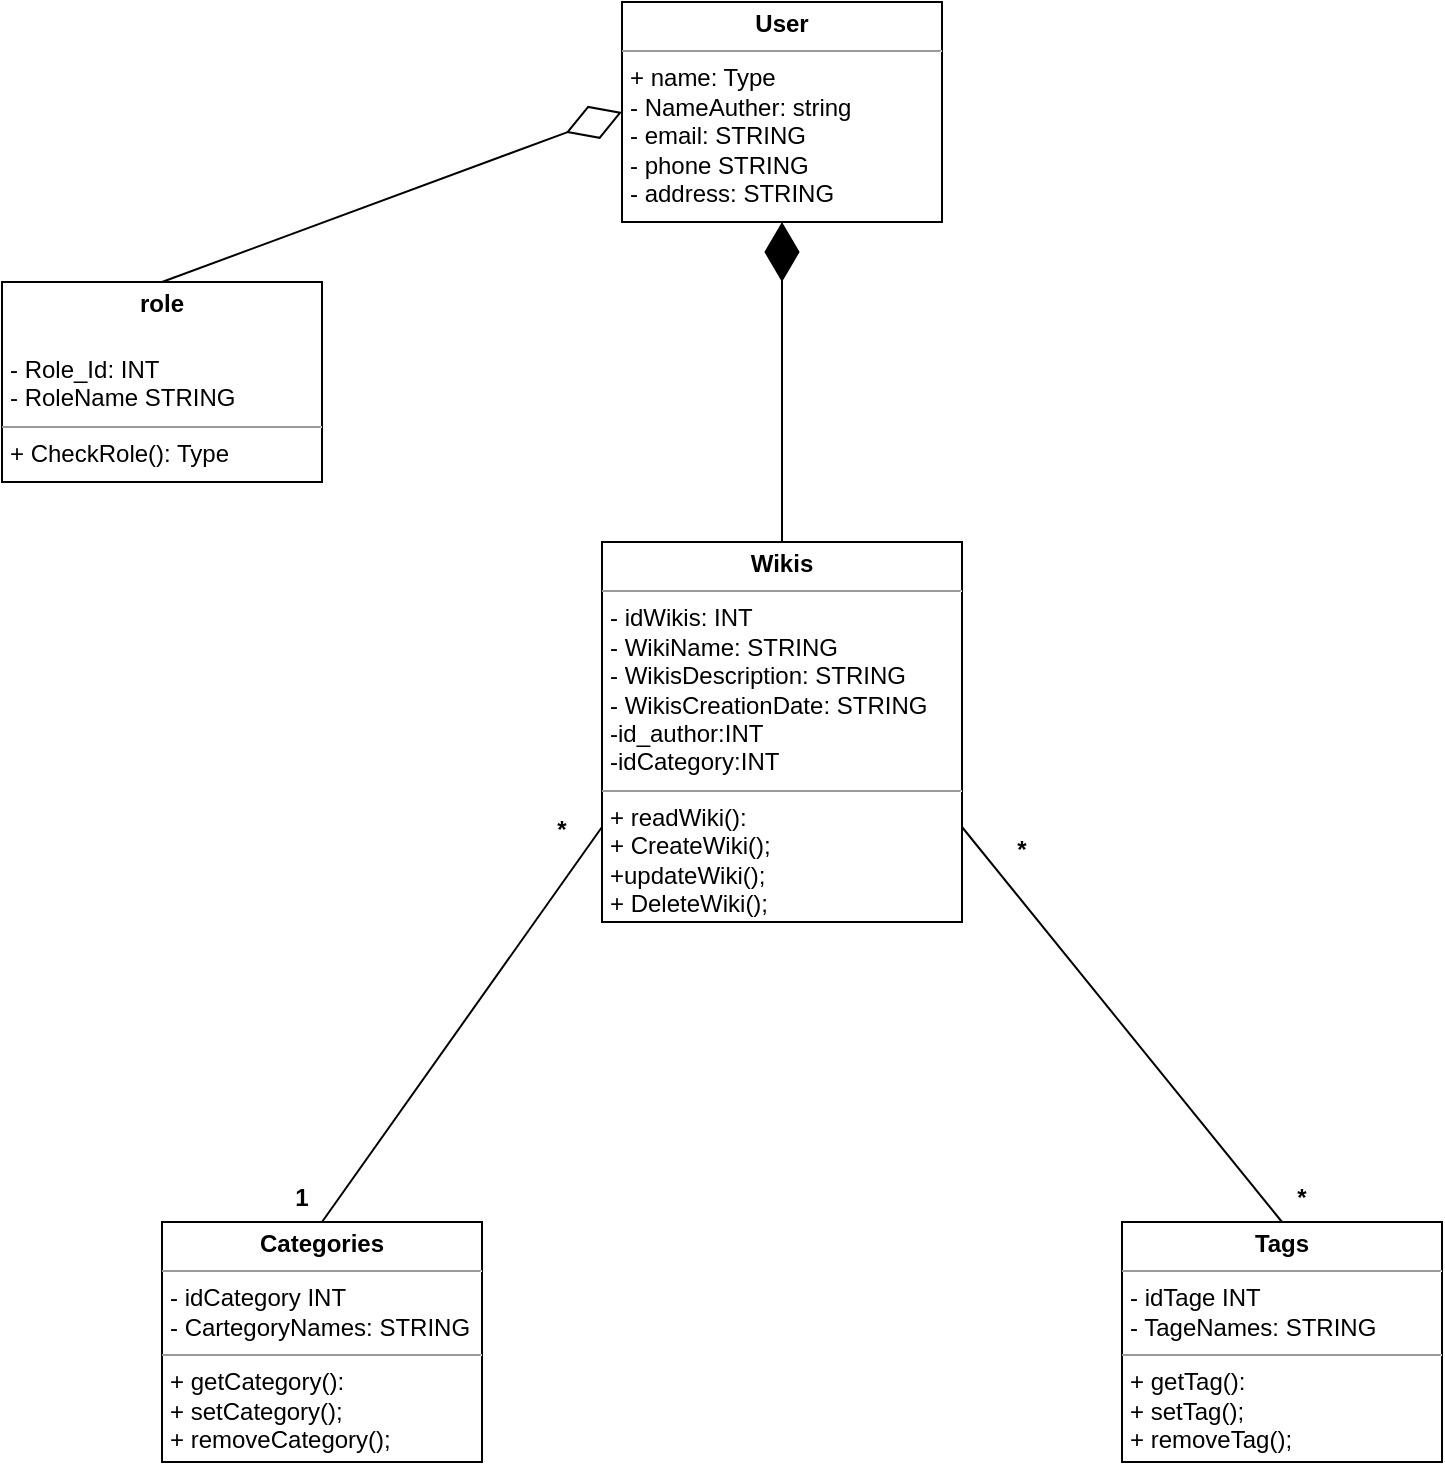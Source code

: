 <mxfile>
    <diagram id="SlpoGTQaPwdz3aG6a4Iv" name="Page-1">
        <mxGraphModel dx="1913" dy="1371" grid="1" gridSize="10" guides="1" tooltips="1" connect="1" arrows="1" fold="1" page="0" pageScale="1" pageWidth="850" pageHeight="1100" math="0" shadow="0">
            <root>
                <mxCell id="0"/>
                <mxCell id="1" parent="0"/>
                <mxCell id="2" value="&lt;p style=&quot;margin:0px;margin-top:4px;text-align:center;&quot;&gt;&lt;b&gt;Tags&lt;/b&gt;&lt;/p&gt;&lt;hr size=&quot;1&quot;&gt;&lt;p style=&quot;margin:0px;margin-left:4px;&quot;&gt;- idTage INT&lt;/p&gt;&lt;p style=&quot;margin:0px;margin-left:4px;&quot;&gt;- TageNames: STRING&lt;/p&gt;&lt;hr size=&quot;1&quot;&gt;&lt;p style=&quot;margin:0px;margin-left:4px;&quot;&gt;+ getTag():&lt;/p&gt;&lt;p style=&quot;margin:0px;margin-left:4px;&quot;&gt;+ setTag();&lt;/p&gt;&lt;p style=&quot;margin:0px;margin-left:4px;&quot;&gt;+ removeTag();&lt;/p&gt;" style="verticalAlign=top;align=left;overflow=fill;fontSize=12;fontFamily=Helvetica;html=1;" parent="1" vertex="1">
                    <mxGeometry x="630" y="440" width="160" height="120" as="geometry"/>
                </mxCell>
                <mxCell id="4" style="edgeStyle=none;html=1;exitX=0.5;exitY=0;exitDx=0;exitDy=0;endArrow=none;endFill=0;entryX=0;entryY=0.75;entryDx=0;entryDy=0;" parent="1" source="3" target="5" edge="1">
                    <mxGeometry relative="1" as="geometry">
                        <mxPoint x="340" y="290" as="targetPoint"/>
                    </mxGeometry>
                </mxCell>
                <mxCell id="3" value="&lt;p style=&quot;margin:0px;margin-top:4px;text-align:center;&quot;&gt;&lt;b&gt;Categories&lt;/b&gt;&lt;/p&gt;&lt;hr size=&quot;1&quot;&gt;&lt;p style=&quot;margin:0px;margin-left:4px;&quot;&gt;- idCategory INT&lt;/p&gt;&lt;p style=&quot;margin:0px;margin-left:4px;&quot;&gt;- CartegoryNames: STRING&lt;/p&gt;&lt;hr size=&quot;1&quot;&gt;&lt;p style=&quot;margin:0px;margin-left:4px;&quot;&gt;+ getCategory():&lt;/p&gt;&lt;p style=&quot;margin:0px;margin-left:4px;&quot;&gt;+ setCategory();&lt;/p&gt;&lt;p style=&quot;margin:0px;margin-left:4px;&quot;&gt;+ removeCategory();&lt;/p&gt;" style="verticalAlign=top;align=left;overflow=fill;fontSize=12;fontFamily=Helvetica;html=1;" parent="1" vertex="1">
                    <mxGeometry x="150" y="440" width="160" height="120" as="geometry"/>
                </mxCell>
                <mxCell id="6" style="edgeStyle=none;html=1;exitX=1;exitY=0.75;exitDx=0;exitDy=0;entryX=0.5;entryY=0;entryDx=0;entryDy=0;endArrow=none;endFill=0;" parent="1" source="5" target="2" edge="1">
                    <mxGeometry relative="1" as="geometry"/>
                </mxCell>
                <mxCell id="7" style="edgeStyle=none;html=1;exitX=0.5;exitY=0;exitDx=0;exitDy=0;endArrow=diamondThin;endFill=1;startArrow=none;startFill=0;strokeWidth=1;endSize=27;" parent="1" source="5" target="10" edge="1">
                    <mxGeometry relative="1" as="geometry">
                        <mxPoint x="460" y="70" as="targetPoint"/>
                    </mxGeometry>
                </mxCell>
                <mxCell id="5" value="&lt;p style=&quot;margin:0px;margin-top:4px;text-align:center;&quot;&gt;&lt;b&gt;Wikis&lt;/b&gt;&lt;/p&gt;&lt;hr size=&quot;1&quot;&gt;&lt;p style=&quot;margin:0px;margin-left:4px;&quot;&gt;- idWikis: INT&lt;/p&gt;&lt;p style=&quot;margin:0px;margin-left:4px;&quot;&gt;- WikiName: STRING&lt;/p&gt;&lt;p style=&quot;margin:0px;margin-left:4px;&quot;&gt;- WikisDescription: STRING&lt;/p&gt;&lt;p style=&quot;margin:0px;margin-left:4px;&quot;&gt;- WikisCreationDate: STRING&lt;/p&gt;&lt;p style=&quot;margin:0px;margin-left:4px;&quot;&gt;-id_author:INT&lt;/p&gt;&lt;p style=&quot;margin:0px;margin-left:4px;&quot;&gt;-idCategory:INT&lt;/p&gt;&lt;hr size=&quot;1&quot;&gt;&lt;p style=&quot;margin:0px;margin-left:4px;&quot;&gt;+ readWiki():&lt;/p&gt;&lt;p style=&quot;margin:0px;margin-left:4px;&quot;&gt;+ CreateWiki();&lt;/p&gt;&lt;p style=&quot;margin:0px;margin-left:4px;&quot;&gt;+updateWiki();&lt;/p&gt;&lt;p style=&quot;margin:0px;margin-left:4px;&quot;&gt;+ DeleteWiki();&lt;/p&gt;" style="verticalAlign=top;align=left;overflow=fill;fontSize=12;fontFamily=Helvetica;html=1;" parent="1" vertex="1">
                    <mxGeometry x="370" y="100" width="180" height="190" as="geometry"/>
                </mxCell>
                <mxCell id="10" value="&lt;p style=&quot;margin:0px;margin-top:4px;text-align:center;&quot;&gt;&lt;b&gt;User&lt;/b&gt;&lt;/p&gt;&lt;hr size=&quot;1&quot;&gt;&lt;p style=&quot;margin:0px;margin-left:4px;&quot;&gt;+ name: Type&lt;/p&gt;&lt;p style=&quot;margin: 0px 0px 0px 4px;&quot;&gt;- NameAuther: string&lt;/p&gt;&lt;p style=&quot;margin: 0px 0px 0px 4px;&quot;&gt;- email: STRING&lt;/p&gt;&lt;p style=&quot;margin: 0px 0px 0px 4px;&quot;&gt;- phone STRING&lt;/p&gt;&lt;p style=&quot;margin: 0px 0px 0px 4px;&quot;&gt;- address: STRING&lt;/p&gt;&lt;p style=&quot;margin: 0px 0px 0px 4px;&quot;&gt;&lt;br&gt;&lt;/p&gt;" style="verticalAlign=top;align=left;overflow=fill;fontSize=12;fontFamily=Helvetica;html=1;" parent="1" vertex="1">
                    <mxGeometry x="380" y="-170" width="160" height="110" as="geometry"/>
                </mxCell>
                <mxCell id="12" style="edgeStyle=none;html=1;exitX=0.5;exitY=0;exitDx=0;exitDy=0;entryX=0;entryY=0.5;entryDx=0;entryDy=0;strokeWidth=1;startArrow=none;startFill=0;endArrow=diamondThin;endFill=0;endSize=27;" parent="1" source="11" target="10" edge="1">
                    <mxGeometry relative="1" as="geometry"/>
                </mxCell>
                <mxCell id="11" value="&lt;p style=&quot;margin:0px;margin-top:4px;text-align:center;&quot;&gt;&lt;b&gt;role&lt;/b&gt;&lt;/p&gt;&lt;p style=&quot;margin:0px;margin-top:4px;text-align:center;&quot;&gt;&lt;b&gt;&lt;br&gt;&lt;/b&gt;&lt;/p&gt;&lt;p style=&quot;margin:0px;margin-left:4px;&quot;&gt;- Role_Id: INT&lt;/p&gt;&lt;p style=&quot;margin:0px;margin-left:4px;&quot;&gt;- RoleName STRING&lt;/p&gt;&lt;hr size=&quot;1&quot;&gt;&lt;p style=&quot;margin:0px;margin-left:4px;&quot;&gt;+ CheckRole(): Type&lt;/p&gt;" style="verticalAlign=top;align=left;overflow=fill;fontSize=12;fontFamily=Helvetica;html=1;" parent="1" vertex="1">
                    <mxGeometry x="70" y="-30" width="160" height="100" as="geometry"/>
                </mxCell>
                <mxCell id="15" value="*" style="text;align=center;fontStyle=1;verticalAlign=middle;spacingLeft=3;spacingRight=3;strokeColor=none;rotatable=0;points=[[0,0.5],[1,0.5]];portConstraint=eastwest;" parent="1" vertex="1">
                    <mxGeometry x="540" y="240" width="80" height="26" as="geometry"/>
                </mxCell>
                <mxCell id="16" value="*" style="text;align=center;fontStyle=1;verticalAlign=middle;spacingLeft=3;spacingRight=3;strokeColor=none;rotatable=0;points=[[0,0.5],[1,0.5]];portConstraint=eastwest;" parent="1" vertex="1">
                    <mxGeometry x="680" y="414" width="80" height="26" as="geometry"/>
                </mxCell>
                <mxCell id="17" value="*" style="text;align=center;fontStyle=1;verticalAlign=middle;spacingLeft=3;spacingRight=3;strokeColor=none;rotatable=0;points=[[0,0.5],[1,0.5]];portConstraint=eastwest;" parent="1" vertex="1">
                    <mxGeometry x="310" y="230" width="80" height="26" as="geometry"/>
                </mxCell>
                <mxCell id="18" value="1" style="text;align=center;fontStyle=1;verticalAlign=middle;spacingLeft=3;spacingRight=3;strokeColor=none;rotatable=0;points=[[0,0.5],[1,0.5]];portConstraint=eastwest;" parent="1" vertex="1">
                    <mxGeometry x="180" y="414" width="80" height="26" as="geometry"/>
                </mxCell>
            </root>
        </mxGraphModel>
    </diagram>
</mxfile>